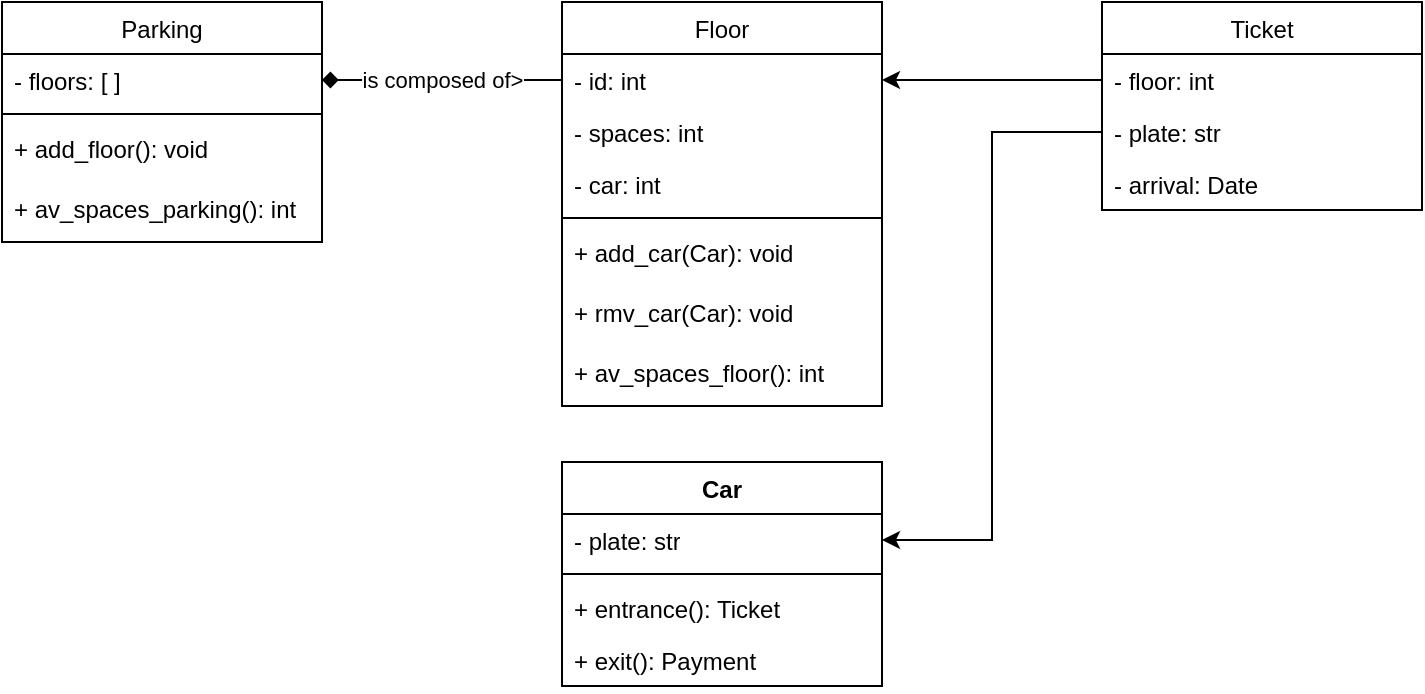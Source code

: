 <mxfile version="24.8.3">
  <diagram id="C5RBs43oDa-KdzZeNtuy" name="Page-1">
    <mxGraphModel dx="1131" dy="522" grid="1" gridSize="10" guides="1" tooltips="1" connect="1" arrows="1" fold="1" page="1" pageScale="1" pageWidth="827" pageHeight="1169" math="0" shadow="0">
      <root>
        <mxCell id="WIyWlLk6GJQsqaUBKTNV-0" />
        <mxCell id="WIyWlLk6GJQsqaUBKTNV-1" parent="WIyWlLk6GJQsqaUBKTNV-0" />
        <mxCell id="zkfFHV4jXpPFQw0GAbJ--0" value="Parking" style="swimlane;fontStyle=0;align=center;verticalAlign=top;childLayout=stackLayout;horizontal=1;startSize=26;horizontalStack=0;resizeParent=1;resizeLast=0;collapsible=1;marginBottom=0;rounded=0;shadow=0;strokeWidth=1;" parent="WIyWlLk6GJQsqaUBKTNV-1" vertex="1">
          <mxGeometry x="90" y="80" width="160" height="120" as="geometry">
            <mxRectangle x="230" y="140" width="160" height="26" as="alternateBounds" />
          </mxGeometry>
        </mxCell>
        <mxCell id="zkfFHV4jXpPFQw0GAbJ--1" value="- floors: [ ]" style="text;align=left;verticalAlign=top;spacingLeft=4;spacingRight=4;overflow=hidden;rotatable=0;points=[[0,0.5],[1,0.5]];portConstraint=eastwest;" parent="zkfFHV4jXpPFQw0GAbJ--0" vertex="1">
          <mxGeometry y="26" width="160" height="26" as="geometry" />
        </mxCell>
        <mxCell id="zkfFHV4jXpPFQw0GAbJ--4" value="" style="line;html=1;strokeWidth=1;align=left;verticalAlign=middle;spacingTop=-1;spacingLeft=3;spacingRight=3;rotatable=0;labelPosition=right;points=[];portConstraint=eastwest;" parent="zkfFHV4jXpPFQw0GAbJ--0" vertex="1">
          <mxGeometry y="52" width="160" height="8" as="geometry" />
        </mxCell>
        <mxCell id="zkfFHV4jXpPFQw0GAbJ--5" value="+ add_floor(): void" style="text;align=left;verticalAlign=top;spacingLeft=4;spacingRight=4;overflow=hidden;rotatable=0;points=[[0,0.5],[1,0.5]];portConstraint=eastwest;" parent="zkfFHV4jXpPFQw0GAbJ--0" vertex="1">
          <mxGeometry y="60" width="160" height="30" as="geometry" />
        </mxCell>
        <mxCell id="BpYX6oJA004bFic-aD8Y-2" value="+ av_spaces_parking(): int" style="text;align=left;verticalAlign=top;spacingLeft=4;spacingRight=4;overflow=hidden;rotatable=0;points=[[0,0.5],[1,0.5]];portConstraint=eastwest;" parent="zkfFHV4jXpPFQw0GAbJ--0" vertex="1">
          <mxGeometry y="90" width="160" height="30" as="geometry" />
        </mxCell>
        <mxCell id="BpYX6oJA004bFic-aD8Y-4" value="Floor" style="swimlane;fontStyle=0;align=center;verticalAlign=top;childLayout=stackLayout;horizontal=1;startSize=26;horizontalStack=0;resizeParent=1;resizeLast=0;collapsible=1;marginBottom=0;rounded=0;shadow=0;strokeWidth=1;" parent="WIyWlLk6GJQsqaUBKTNV-1" vertex="1">
          <mxGeometry x="370" y="80" width="160" height="202" as="geometry">
            <mxRectangle x="230" y="140" width="160" height="26" as="alternateBounds" />
          </mxGeometry>
        </mxCell>
        <mxCell id="BpYX6oJA004bFic-aD8Y-5" value="- id: int" style="text;align=left;verticalAlign=top;spacingLeft=4;spacingRight=4;overflow=hidden;rotatable=0;points=[[0,0.5],[1,0.5]];portConstraint=eastwest;" parent="BpYX6oJA004bFic-aD8Y-4" vertex="1">
          <mxGeometry y="26" width="160" height="26" as="geometry" />
        </mxCell>
        <mxCell id="BpYX6oJA004bFic-aD8Y-10" value="- spaces: int" style="text;align=left;verticalAlign=top;spacingLeft=4;spacingRight=4;overflow=hidden;rotatable=0;points=[[0,0.5],[1,0.5]];portConstraint=eastwest;" parent="BpYX6oJA004bFic-aD8Y-4" vertex="1">
          <mxGeometry y="52" width="160" height="26" as="geometry" />
        </mxCell>
        <mxCell id="23XASB6e79NfMdi__7BA-9" value="- car: int" style="text;align=left;verticalAlign=top;spacingLeft=4;spacingRight=4;overflow=hidden;rotatable=0;points=[[0,0.5],[1,0.5]];portConstraint=eastwest;" vertex="1" parent="BpYX6oJA004bFic-aD8Y-4">
          <mxGeometry y="78" width="160" height="26" as="geometry" />
        </mxCell>
        <mxCell id="BpYX6oJA004bFic-aD8Y-6" value="" style="line;html=1;strokeWidth=1;align=left;verticalAlign=middle;spacingTop=-1;spacingLeft=3;spacingRight=3;rotatable=0;labelPosition=right;points=[];portConstraint=eastwest;" parent="BpYX6oJA004bFic-aD8Y-4" vertex="1">
          <mxGeometry y="104" width="160" height="8" as="geometry" />
        </mxCell>
        <mxCell id="23XASB6e79NfMdi__7BA-12" value="+ add_car(Car): void" style="text;align=left;verticalAlign=top;spacingLeft=4;spacingRight=4;overflow=hidden;rotatable=0;points=[[0,0.5],[1,0.5]];portConstraint=eastwest;" vertex="1" parent="BpYX6oJA004bFic-aD8Y-4">
          <mxGeometry y="112" width="160" height="30" as="geometry" />
        </mxCell>
        <mxCell id="23XASB6e79NfMdi__7BA-13" value="+ rmv_car(Car): void" style="text;align=left;verticalAlign=top;spacingLeft=4;spacingRight=4;overflow=hidden;rotatable=0;points=[[0,0.5],[1,0.5]];portConstraint=eastwest;" vertex="1" parent="BpYX6oJA004bFic-aD8Y-4">
          <mxGeometry y="142" width="160" height="30" as="geometry" />
        </mxCell>
        <mxCell id="BpYX6oJA004bFic-aD8Y-7" value="+ av_spaces_floor(): int" style="text;align=left;verticalAlign=top;spacingLeft=4;spacingRight=4;overflow=hidden;rotatable=0;points=[[0,0.5],[1,0.5]];portConstraint=eastwest;" parent="BpYX6oJA004bFic-aD8Y-4" vertex="1">
          <mxGeometry y="172" width="160" height="30" as="geometry" />
        </mxCell>
        <mxCell id="BpYX6oJA004bFic-aD8Y-11" value="Ticket" style="swimlane;fontStyle=0;align=center;verticalAlign=top;childLayout=stackLayout;horizontal=1;startSize=26;horizontalStack=0;resizeParent=1;resizeLast=0;collapsible=1;marginBottom=0;rounded=0;shadow=0;strokeWidth=1;" parent="WIyWlLk6GJQsqaUBKTNV-1" vertex="1">
          <mxGeometry x="640" y="80" width="160" height="104" as="geometry">
            <mxRectangle x="230" y="140" width="160" height="26" as="alternateBounds" />
          </mxGeometry>
        </mxCell>
        <mxCell id="BpYX6oJA004bFic-aD8Y-16" value="- floor: int" style="text;align=left;verticalAlign=top;spacingLeft=4;spacingRight=4;overflow=hidden;rotatable=0;points=[[0,0.5],[1,0.5]];portConstraint=eastwest;" parent="BpYX6oJA004bFic-aD8Y-11" vertex="1">
          <mxGeometry y="26" width="160" height="26" as="geometry" />
        </mxCell>
        <mxCell id="BpYX6oJA004bFic-aD8Y-13" value="- plate: str" style="text;align=left;verticalAlign=top;spacingLeft=4;spacingRight=4;overflow=hidden;rotatable=0;points=[[0,0.5],[1,0.5]];portConstraint=eastwest;" parent="BpYX6oJA004bFic-aD8Y-11" vertex="1">
          <mxGeometry y="52" width="160" height="26" as="geometry" />
        </mxCell>
        <mxCell id="BpYX6oJA004bFic-aD8Y-17" value="- arrival: Date" style="text;align=left;verticalAlign=top;spacingLeft=4;spacingRight=4;overflow=hidden;rotatable=0;points=[[0,0.5],[1,0.5]];portConstraint=eastwest;" parent="BpYX6oJA004bFic-aD8Y-11" vertex="1">
          <mxGeometry y="78" width="160" height="26" as="geometry" />
        </mxCell>
        <mxCell id="BpYX6oJA004bFic-aD8Y-18" value="is composed of&amp;gt;" style="edgeStyle=orthogonalEdgeStyle;rounded=0;orthogonalLoop=1;jettySize=auto;html=1;exitX=1;exitY=0.5;exitDx=0;exitDy=0;startArrow=diamond;startFill=1;endArrow=none;endFill=0;" parent="WIyWlLk6GJQsqaUBKTNV-1" source="zkfFHV4jXpPFQw0GAbJ--1" target="BpYX6oJA004bFic-aD8Y-5" edge="1">
          <mxGeometry relative="1" as="geometry" />
        </mxCell>
        <mxCell id="23XASB6e79NfMdi__7BA-0" value="Car" style="swimlane;fontStyle=1;align=center;verticalAlign=top;childLayout=stackLayout;horizontal=1;startSize=26;horizontalStack=0;resizeParent=1;resizeParentMax=0;resizeLast=0;collapsible=1;marginBottom=0;whiteSpace=wrap;html=1;" vertex="1" parent="WIyWlLk6GJQsqaUBKTNV-1">
          <mxGeometry x="370" y="310" width="160" height="112" as="geometry">
            <mxRectangle x="370" y="310" width="60" height="30" as="alternateBounds" />
          </mxGeometry>
        </mxCell>
        <mxCell id="23XASB6e79NfMdi__7BA-1" value="- plate: str" style="text;strokeColor=none;fillColor=none;align=left;verticalAlign=top;spacingLeft=4;spacingRight=4;overflow=hidden;rotatable=0;points=[[0,0.5],[1,0.5]];portConstraint=eastwest;whiteSpace=wrap;html=1;" vertex="1" parent="23XASB6e79NfMdi__7BA-0">
          <mxGeometry y="26" width="160" height="26" as="geometry" />
        </mxCell>
        <mxCell id="23XASB6e79NfMdi__7BA-2" value="" style="line;strokeWidth=1;fillColor=none;align=left;verticalAlign=middle;spacingTop=-1;spacingLeft=3;spacingRight=3;rotatable=0;labelPosition=right;points=[];portConstraint=eastwest;strokeColor=inherit;" vertex="1" parent="23XASB6e79NfMdi__7BA-0">
          <mxGeometry y="52" width="160" height="8" as="geometry" />
        </mxCell>
        <mxCell id="23XASB6e79NfMdi__7BA-3" value="+ entrance(): Ticket" style="text;strokeColor=none;fillColor=none;align=left;verticalAlign=top;spacingLeft=4;spacingRight=4;overflow=hidden;rotatable=0;points=[[0,0.5],[1,0.5]];portConstraint=eastwest;whiteSpace=wrap;html=1;" vertex="1" parent="23XASB6e79NfMdi__7BA-0">
          <mxGeometry y="60" width="160" height="26" as="geometry" />
        </mxCell>
        <mxCell id="23XASB6e79NfMdi__7BA-4" value="+ exit(): Payment" style="text;strokeColor=none;fillColor=none;align=left;verticalAlign=top;spacingLeft=4;spacingRight=4;overflow=hidden;rotatable=0;points=[[0,0.5],[1,0.5]];portConstraint=eastwest;whiteSpace=wrap;html=1;" vertex="1" parent="23XASB6e79NfMdi__7BA-0">
          <mxGeometry y="86" width="160" height="26" as="geometry" />
        </mxCell>
        <mxCell id="23XASB6e79NfMdi__7BA-6" style="edgeStyle=orthogonalEdgeStyle;rounded=0;orthogonalLoop=1;jettySize=auto;html=1;exitX=0;exitY=0.5;exitDx=0;exitDy=0;entryX=1;entryY=0.5;entryDx=0;entryDy=0;" edge="1" parent="WIyWlLk6GJQsqaUBKTNV-1" source="BpYX6oJA004bFic-aD8Y-13" target="23XASB6e79NfMdi__7BA-1">
          <mxGeometry relative="1" as="geometry" />
        </mxCell>
        <mxCell id="23XASB6e79NfMdi__7BA-8" style="edgeStyle=orthogonalEdgeStyle;rounded=0;orthogonalLoop=1;jettySize=auto;html=1;exitX=0;exitY=0.5;exitDx=0;exitDy=0;entryX=1;entryY=0.5;entryDx=0;entryDy=0;" edge="1" parent="WIyWlLk6GJQsqaUBKTNV-1" source="BpYX6oJA004bFic-aD8Y-16" target="BpYX6oJA004bFic-aD8Y-5">
          <mxGeometry relative="1" as="geometry" />
        </mxCell>
      </root>
    </mxGraphModel>
  </diagram>
</mxfile>
